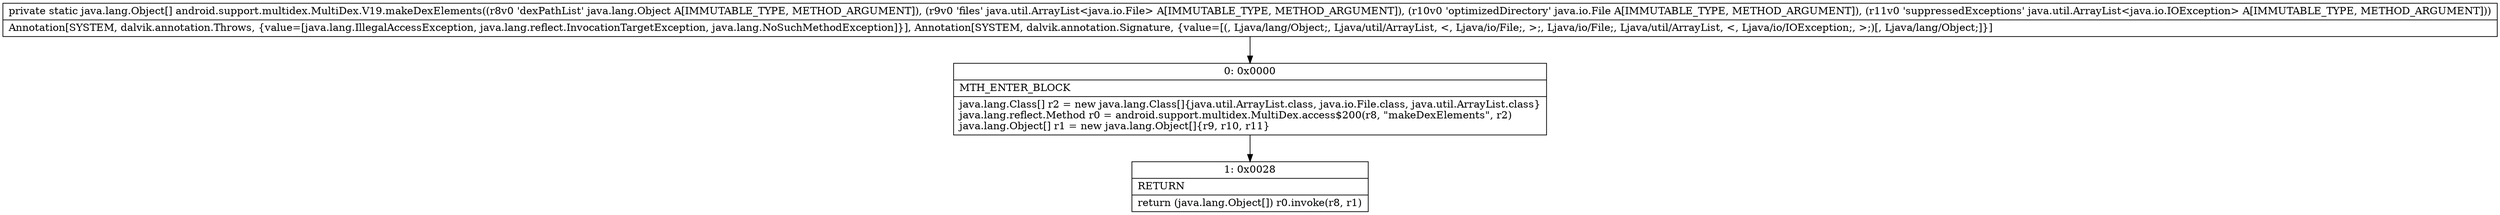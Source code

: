 digraph "CFG forandroid.support.multidex.MultiDex.V19.makeDexElements(Ljava\/lang\/Object;Ljava\/util\/ArrayList;Ljava\/io\/File;Ljava\/util\/ArrayList;)[Ljava\/lang\/Object;" {
Node_0 [shape=record,label="{0\:\ 0x0000|MTH_ENTER_BLOCK\l|java.lang.Class[] r2 = new java.lang.Class[]\{java.util.ArrayList.class, java.io.File.class, java.util.ArrayList.class\}\ljava.lang.reflect.Method r0 = android.support.multidex.MultiDex.access$200(r8, \"makeDexElements\", r2)\ljava.lang.Object[] r1 = new java.lang.Object[]\{r9, r10, r11\}\l}"];
Node_1 [shape=record,label="{1\:\ 0x0028|RETURN\l|return (java.lang.Object[]) r0.invoke(r8, r1)\l}"];
MethodNode[shape=record,label="{private static java.lang.Object[] android.support.multidex.MultiDex.V19.makeDexElements((r8v0 'dexPathList' java.lang.Object A[IMMUTABLE_TYPE, METHOD_ARGUMENT]), (r9v0 'files' java.util.ArrayList\<java.io.File\> A[IMMUTABLE_TYPE, METHOD_ARGUMENT]), (r10v0 'optimizedDirectory' java.io.File A[IMMUTABLE_TYPE, METHOD_ARGUMENT]), (r11v0 'suppressedExceptions' java.util.ArrayList\<java.io.IOException\> A[IMMUTABLE_TYPE, METHOD_ARGUMENT]))  | Annotation[SYSTEM, dalvik.annotation.Throws, \{value=[java.lang.IllegalAccessException, java.lang.reflect.InvocationTargetException, java.lang.NoSuchMethodException]\}], Annotation[SYSTEM, dalvik.annotation.Signature, \{value=[(, Ljava\/lang\/Object;, Ljava\/util\/ArrayList, \<, Ljava\/io\/File;, \>;, Ljava\/io\/File;, Ljava\/util\/ArrayList, \<, Ljava\/io\/IOException;, \>;)[, Ljava\/lang\/Object;]\}]\l}"];
MethodNode -> Node_0;
Node_0 -> Node_1;
}

